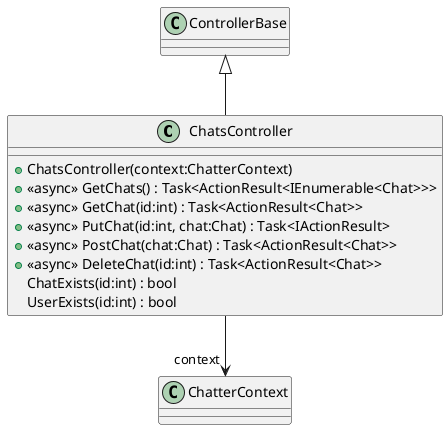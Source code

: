 @startuml
class ChatsController {
    + ChatsController(context:ChatterContext)
    + <<async>> GetChats() : Task<ActionResult<IEnumerable<Chat>>>
    + <<async>> GetChat(id:int) : Task<ActionResult<Chat>>
    + <<async>> PutChat(id:int, chat:Chat) : Task<IActionResult>
    + <<async>> PostChat(chat:Chat) : Task<ActionResult<Chat>>
    + <<async>> DeleteChat(id:int) : Task<ActionResult<Chat>>
    ChatExists(id:int) : bool
    UserExists(id:int) : bool
}
ControllerBase <|-- ChatsController
ChatsController --> "context" ChatterContext
@enduml
